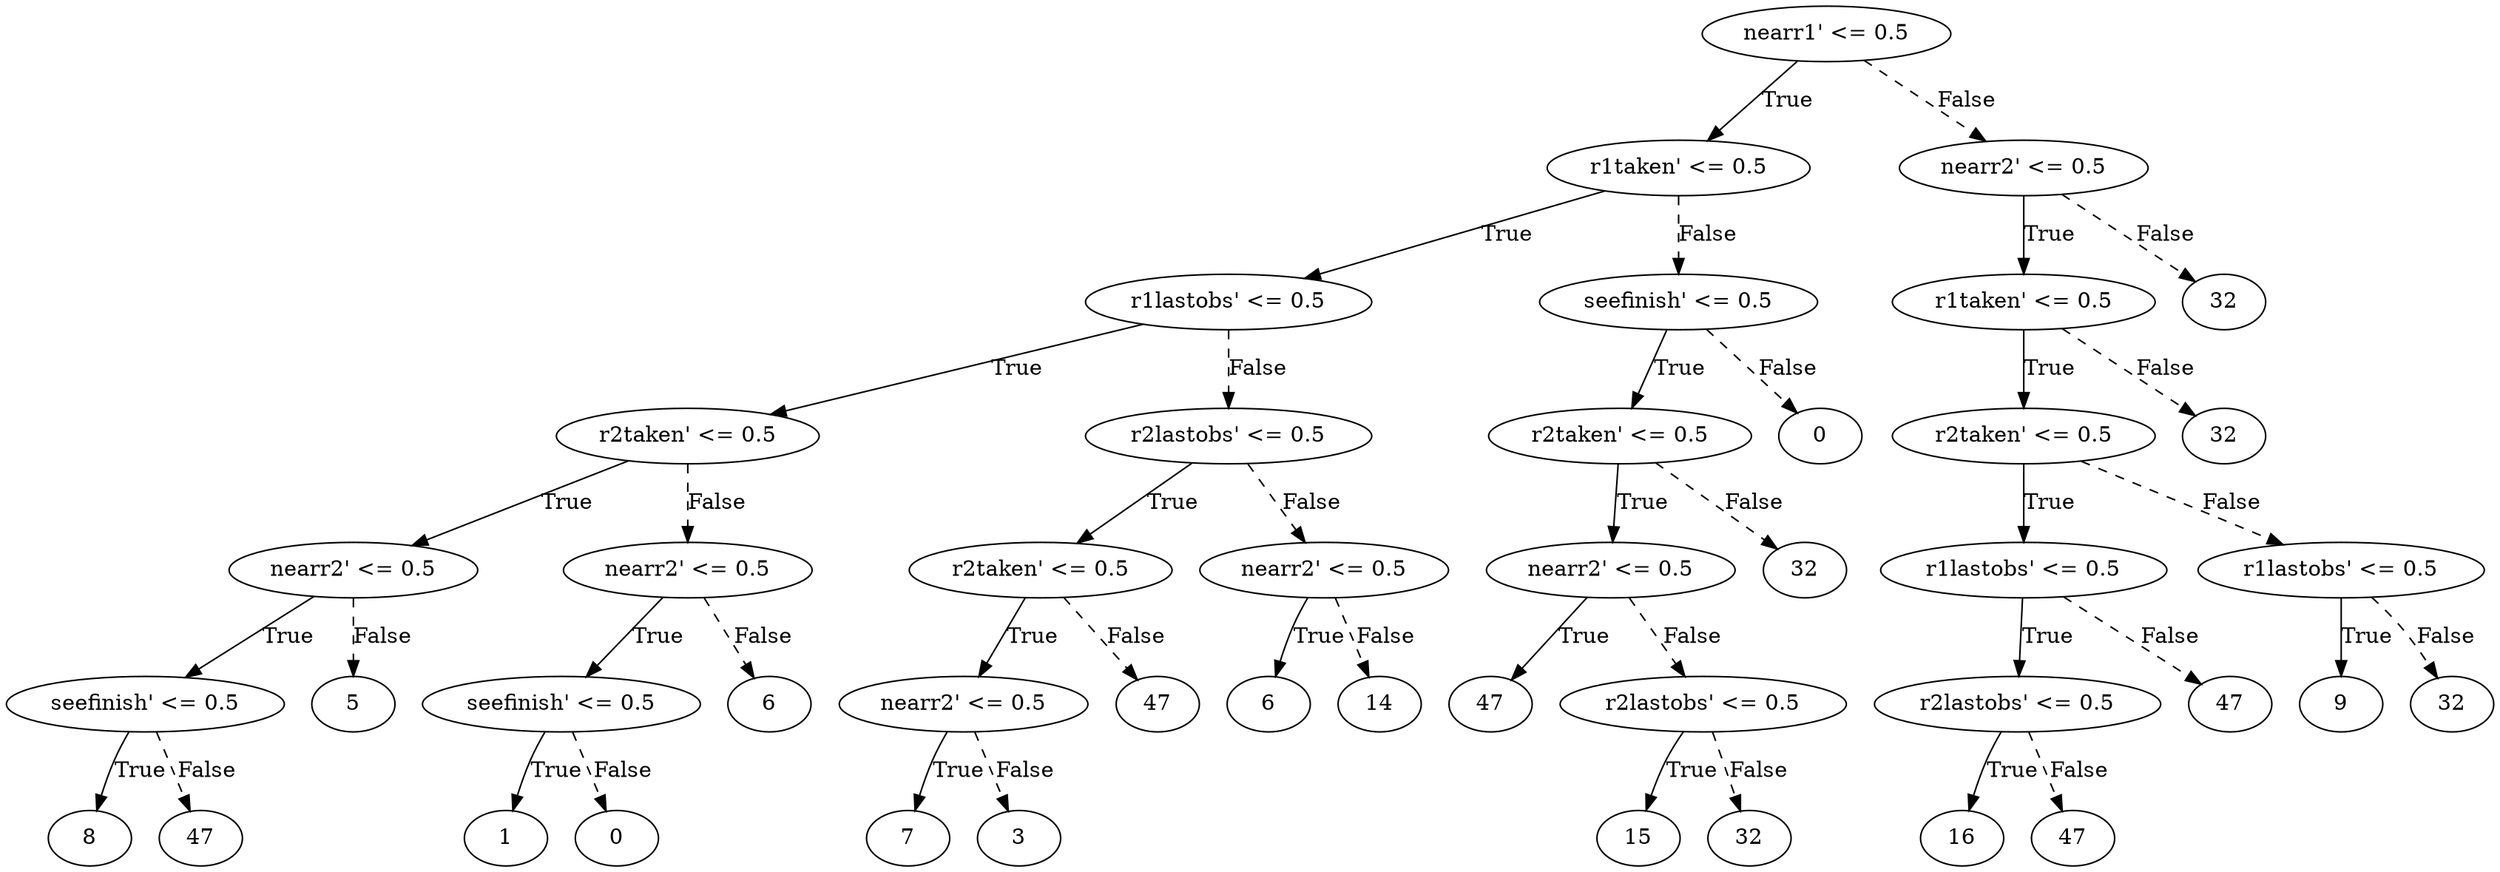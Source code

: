 digraph {
0 [label="nearr1' <= 0.5"];
1 [label="r1taken' <= 0.5"];
2 [label="r1lastobs' <= 0.5"];
3 [label="r2taken' <= 0.5"];
4 [label="nearr2' <= 0.5"];
5 [label="seefinish' <= 0.5"];
6 [label="8"];
5 -> 6 [label="True"];
7 [label="47"];
5 -> 7 [style="dashed", label="False"];
4 -> 5 [label="True"];
8 [label="5"];
4 -> 8 [style="dashed", label="False"];
3 -> 4 [label="True"];
9 [label="nearr2' <= 0.5"];
10 [label="seefinish' <= 0.5"];
11 [label="1"];
10 -> 11 [label="True"];
12 [label="0"];
10 -> 12 [style="dashed", label="False"];
9 -> 10 [label="True"];
13 [label="6"];
9 -> 13 [style="dashed", label="False"];
3 -> 9 [style="dashed", label="False"];
2 -> 3 [label="True"];
14 [label="r2lastobs' <= 0.5"];
15 [label="r2taken' <= 0.5"];
16 [label="nearr2' <= 0.5"];
17 [label="7"];
16 -> 17 [label="True"];
18 [label="3"];
16 -> 18 [style="dashed", label="False"];
15 -> 16 [label="True"];
19 [label="47"];
15 -> 19 [style="dashed", label="False"];
14 -> 15 [label="True"];
20 [label="nearr2' <= 0.5"];
21 [label="6"];
20 -> 21 [label="True"];
22 [label="14"];
20 -> 22 [style="dashed", label="False"];
14 -> 20 [style="dashed", label="False"];
2 -> 14 [style="dashed", label="False"];
1 -> 2 [label="True"];
23 [label="seefinish' <= 0.5"];
24 [label="r2taken' <= 0.5"];
25 [label="nearr2' <= 0.5"];
26 [label="47"];
25 -> 26 [label="True"];
27 [label="r2lastobs' <= 0.5"];
28 [label="15"];
27 -> 28 [label="True"];
29 [label="32"];
27 -> 29 [style="dashed", label="False"];
25 -> 27 [style="dashed", label="False"];
24 -> 25 [label="True"];
30 [label="32"];
24 -> 30 [style="dashed", label="False"];
23 -> 24 [label="True"];
31 [label="0"];
23 -> 31 [style="dashed", label="False"];
1 -> 23 [style="dashed", label="False"];
0 -> 1 [label="True"];
32 [label="nearr2' <= 0.5"];
33 [label="r1taken' <= 0.5"];
34 [label="r2taken' <= 0.5"];
35 [label="r1lastobs' <= 0.5"];
36 [label="r2lastobs' <= 0.5"];
37 [label="16"];
36 -> 37 [label="True"];
38 [label="47"];
36 -> 38 [style="dashed", label="False"];
35 -> 36 [label="True"];
39 [label="47"];
35 -> 39 [style="dashed", label="False"];
34 -> 35 [label="True"];
40 [label="r1lastobs' <= 0.5"];
41 [label="9"];
40 -> 41 [label="True"];
42 [label="32"];
40 -> 42 [style="dashed", label="False"];
34 -> 40 [style="dashed", label="False"];
33 -> 34 [label="True"];
43 [label="32"];
33 -> 43 [style="dashed", label="False"];
32 -> 33 [label="True"];
44 [label="32"];
32 -> 44 [style="dashed", label="False"];
0 -> 32 [style="dashed", label="False"];

}
